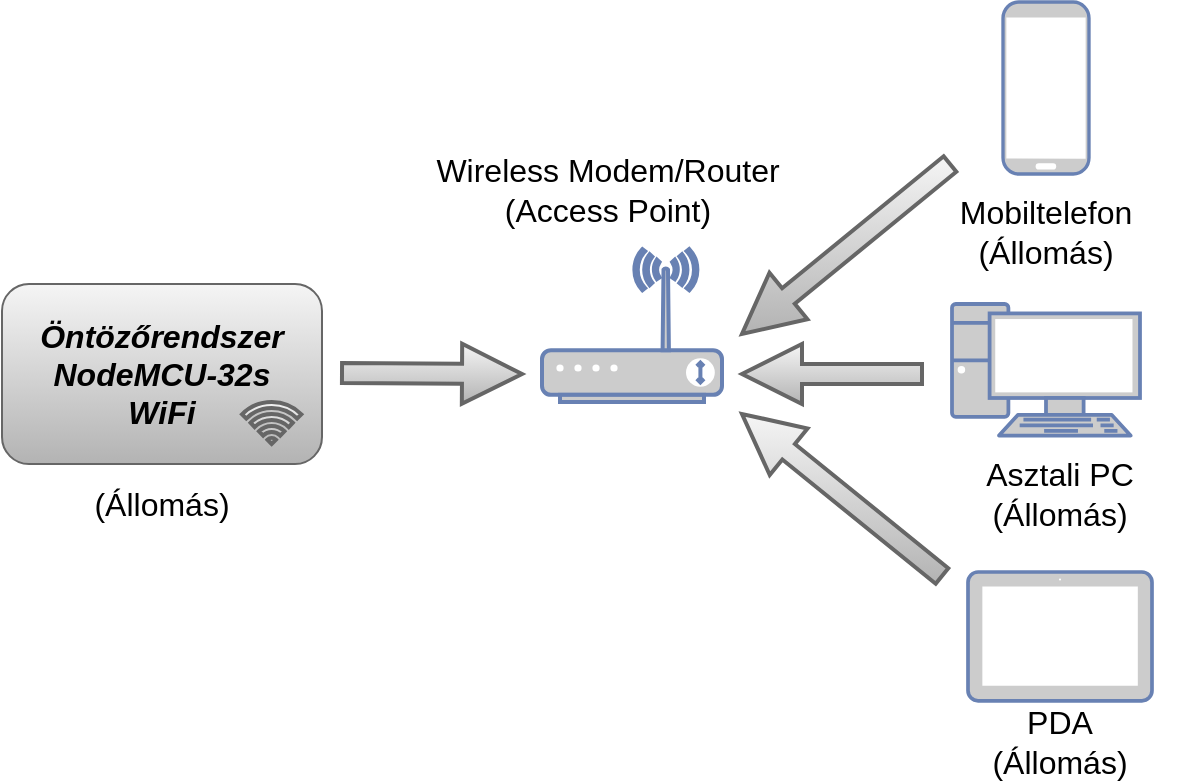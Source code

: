 <mxfile version="16.5.1" type="device"><diagram id="MdtHwXs8ma274Y8RwwoR" name="Page-1"><mxGraphModel dx="1485" dy="912" grid="0" gridSize="10" guides="1" tooltips="1" connect="1" arrows="1" fold="1" page="1" pageScale="1" pageWidth="827" pageHeight="583" math="0" shadow="0"><root><mxCell id="0"/><mxCell id="1" parent="0"/><mxCell id="lvwPWJO_t6zY4gjmnGJZ-1" value="" style="fontColor=#0066CC;verticalAlign=top;verticalLabelPosition=bottom;labelPosition=center;align=center;html=1;outlineConnect=0;fillColor=#CCCCCC;strokeColor=#6881B3;gradientColor=none;gradientDirection=north;strokeWidth=2;shape=mxgraph.networks.pc;rounded=1;aspect=fixed;" parent="1" vertex="1"><mxGeometry x="565" y="242" width="94" height="65.8" as="geometry"/></mxCell><mxCell id="lvwPWJO_t6zY4gjmnGJZ-2" value="" style="fontColor=#0066CC;verticalAlign=top;verticalLabelPosition=bottom;labelPosition=center;align=center;html=1;outlineConnect=0;fillColor=#CCCCCC;strokeColor=#6881B3;gradientColor=none;gradientDirection=north;strokeWidth=2;shape=mxgraph.networks.mobile;rounded=1;aspect=fixed;" parent="1" vertex="1"><mxGeometry x="590.5" y="91" width="43" height="86" as="geometry"/></mxCell><mxCell id="lvwPWJO_t6zY4gjmnGJZ-3" value="" style="fontColor=#0066CC;verticalAlign=top;verticalLabelPosition=bottom;labelPosition=center;align=center;html=1;outlineConnect=0;fillColor=#CCCCCC;strokeColor=#6881B3;gradientColor=none;gradientDirection=north;strokeWidth=2;shape=mxgraph.networks.wireless_modem;rounded=1;aspect=fixed;" parent="1" vertex="1"><mxGeometry x="360" y="214.5" width="90" height="76.5" as="geometry"/></mxCell><mxCell id="lvwPWJO_t6zY4gjmnGJZ-4" value="" style="fontColor=#0066CC;verticalAlign=top;verticalLabelPosition=bottom;labelPosition=center;align=center;html=1;outlineConnect=0;fillColor=#CCCCCC;strokeColor=#6881B3;gradientColor=none;gradientDirection=north;strokeWidth=2;shape=mxgraph.networks.tablet;rounded=1;aspect=fixed;" parent="1" vertex="1"><mxGeometry x="573" y="376" width="92" height="64.4" as="geometry"/></mxCell><mxCell id="lvwPWJO_t6zY4gjmnGJZ-6" value="&lt;b style=&quot;font-size: 16px;&quot;&gt;Öntözőrendszer&lt;br style=&quot;font-size: 16px;&quot;&gt;NodeMCU-32s&lt;br style=&quot;font-size: 16px;&quot;&gt;WiFi&lt;/b&gt;" style="rounded=1;whiteSpace=wrap;html=1;fillColor=#f5f5f5;strokeColor=#666666;fontStyle=2;fontSize=16;gradientColor=#b3b3b3;" parent="1" vertex="1"><mxGeometry x="90" y="232" width="160" height="90" as="geometry"/></mxCell><mxCell id="lvwPWJO_t6zY4gjmnGJZ-7" value="Wireless Modem/Router&lt;br&gt;(Access Point)" style="text;html=1;strokeColor=none;fillColor=none;align=center;verticalAlign=middle;whiteSpace=wrap;rounded=0;fontSize=16;" parent="1" vertex="1"><mxGeometry x="298" y="170" width="190" height="30" as="geometry"/></mxCell><mxCell id="lvwPWJO_t6zY4gjmnGJZ-8" value="(Állomás)" style="text;html=1;strokeColor=none;fillColor=none;align=center;verticalAlign=middle;whiteSpace=wrap;rounded=0;fontSize=16;" parent="1" vertex="1"><mxGeometry x="140" y="327" width="60" height="30" as="geometry"/></mxCell><mxCell id="lvwPWJO_t6zY4gjmnGJZ-9" value="Mobiltelefon&lt;br&gt;(Állomás)" style="text;html=1;strokeColor=none;fillColor=none;align=center;verticalAlign=middle;whiteSpace=wrap;rounded=0;fontSize=16;" parent="1" vertex="1"><mxGeometry x="552" y="191" width="120" height="30" as="geometry"/></mxCell><mxCell id="lvwPWJO_t6zY4gjmnGJZ-10" value="" style="html=1;verticalLabelPosition=bottom;align=center;labelBackgroundColor=#ffffff;verticalAlign=top;strokeWidth=2;strokeColor=#666666;shadow=0;dashed=0;shape=mxgraph.ios7.icons.wifi;pointerEvents=1;rounded=1;fontSize=16;fillColor=#f5f5f5;gradientColor=#b3b3b3;" parent="1" vertex="1"><mxGeometry x="210" y="291" width="29.7" height="21" as="geometry"/></mxCell><mxCell id="lvwPWJO_t6zY4gjmnGJZ-11" value="Asztali PC&lt;br&gt;(Állomás)" style="text;html=1;strokeColor=none;fillColor=none;align=center;verticalAlign=middle;whiteSpace=wrap;rounded=0;fontSize=16;" parent="1" vertex="1"><mxGeometry x="559" y="322" width="120" height="30" as="geometry"/></mxCell><mxCell id="lvwPWJO_t6zY4gjmnGJZ-12" value="PDA&lt;br&gt;(Állomás)" style="text;html=1;strokeColor=none;fillColor=none;align=center;verticalAlign=middle;whiteSpace=wrap;rounded=0;fontSize=16;" parent="1" vertex="1"><mxGeometry x="559" y="446" width="120" height="30" as="geometry"/></mxCell><mxCell id="lvwPWJO_t6zY4gjmnGJZ-17" value="" style="endArrow=classic;html=1;fontSize=16;rounded=1;shape=arrow;strokeWidth=2;fillColor=#f5f5f5;gradientColor=#b3b3b3;strokeColor=#666666;" parent="1" edge="1"><mxGeometry width="50" height="50" relative="1" as="geometry"><mxPoint x="260" y="276.5" as="sourcePoint"/><mxPoint x="350" y="277" as="targetPoint"/></mxGeometry></mxCell><mxCell id="lvwPWJO_t6zY4gjmnGJZ-18" value="" style="endArrow=classic;html=1;fontSize=16;rounded=1;shape=arrow;strokeWidth=2;fillColor=#f5f5f5;gradientColor=#b3b3b3;strokeColor=#666666;" parent="1" edge="1"><mxGeometry width="50" height="50" relative="1" as="geometry"><mxPoint x="550" y="277" as="sourcePoint"/><mxPoint x="460" y="277" as="targetPoint"/></mxGeometry></mxCell><mxCell id="lvwPWJO_t6zY4gjmnGJZ-19" value="" style="endArrow=classic;html=1;fontSize=16;rounded=1;shape=arrow;strokeWidth=2;fillColor=#f5f5f5;gradientColor=#b3b3b3;strokeColor=#666666;" parent="1" edge="1"><mxGeometry width="50" height="50" relative="1" as="geometry"><mxPoint x="564" y="172" as="sourcePoint"/><mxPoint x="460" y="257" as="targetPoint"/></mxGeometry></mxCell><mxCell id="lvwPWJO_t6zY4gjmnGJZ-20" value="" style="endArrow=classic;html=1;fontSize=16;rounded=1;shape=arrow;strokeWidth=2;fillColor=#f5f5f5;gradientColor=#b3b3b3;strokeColor=#666666;" parent="1" edge="1"><mxGeometry width="50" height="50" relative="1" as="geometry"><mxPoint x="560" y="378" as="sourcePoint"/><mxPoint x="460" y="297" as="targetPoint"/></mxGeometry></mxCell></root></mxGraphModel></diagram></mxfile>